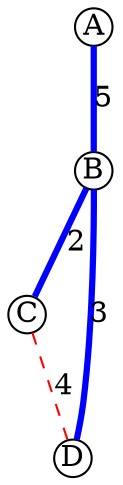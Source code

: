 graph DemoSmall {
      node [height=0.25,width=0.25,fixedsize=true]
      A -- B [label="5", penwidth=3, color="blue"]
      B -- C [label="2", penwidth=3, color="blue"]
      B -- D [label="3", penwidth=3, color="blue"]
      C -- D [label="4", style="dashed", color="red"]
}

